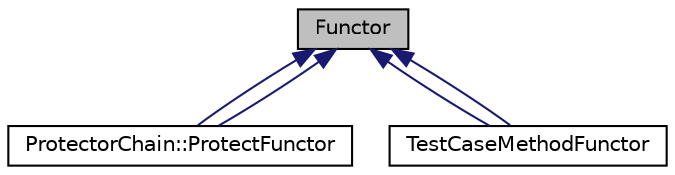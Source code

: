 digraph "Functor"
{
  edge [fontname="Helvetica",fontsize="10",labelfontname="Helvetica",labelfontsize="10"];
  node [fontname="Helvetica",fontsize="10",shape=record];
  Node1 [label="Functor",height=0.2,width=0.4,color="black", fillcolor="grey75", style="filled", fontcolor="black"];
  Node1 -> Node2 [dir="back",color="midnightblue",fontsize="10",style="solid",fontname="Helvetica"];
  Node2 [label="ProtectorChain::ProtectFunctor",height=0.2,width=0.4,color="black", fillcolor="white", style="filled",URL="$class_protector_chain_1_1_protect_functor.html"];
  Node1 -> Node2 [dir="back",color="midnightblue",fontsize="10",style="solid",fontname="Helvetica"];
  Node1 -> Node3 [dir="back",color="midnightblue",fontsize="10",style="solid",fontname="Helvetica"];
  Node3 [label="TestCaseMethodFunctor",height=0.2,width=0.4,color="black", fillcolor="white", style="filled",URL="$class_test_case_method_functor.html",tooltip="Functor to call test case method (Implementation). "];
  Node1 -> Node3 [dir="back",color="midnightblue",fontsize="10",style="solid",fontname="Helvetica"];
}
